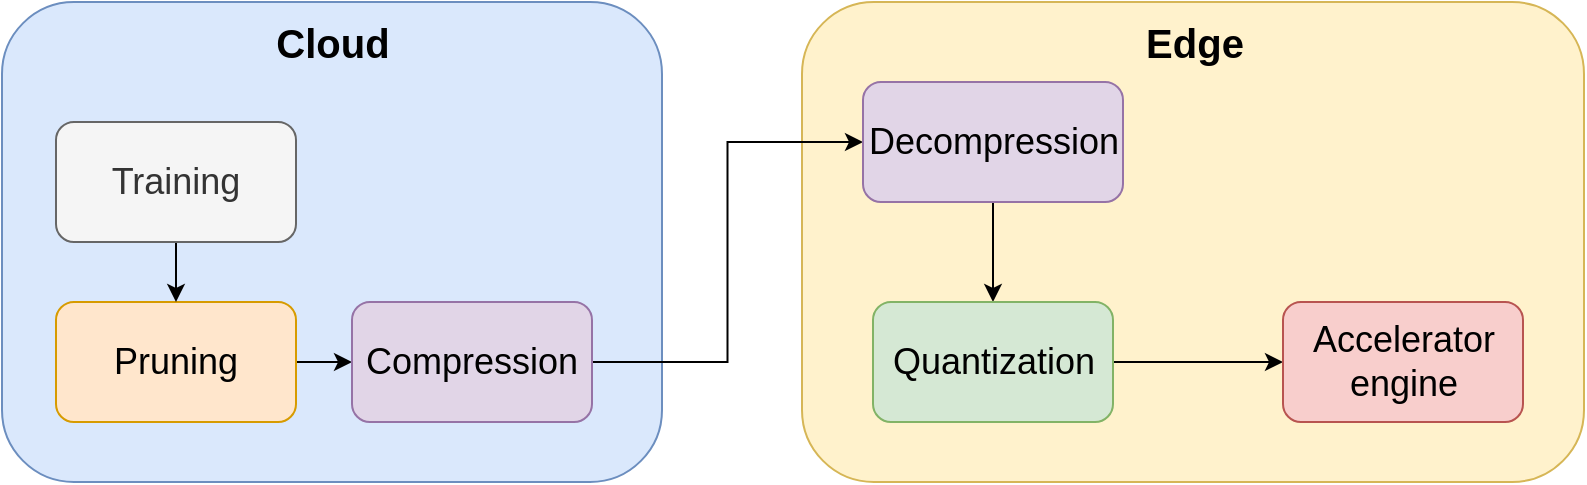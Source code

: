 <mxfile version="20.0.1" type="github">
  <diagram id="UNi9CnteQZk153EJfzz5" name="Page-1">
    <mxGraphModel dx="1314" dy="768" grid="1" gridSize="10" guides="1" tooltips="1" connect="1" arrows="1" fold="1" page="1" pageScale="1" pageWidth="850" pageHeight="1100" math="0" shadow="0">
      <root>
        <mxCell id="0" />
        <mxCell id="1" parent="0" />
        <mxCell id="wRjwMbFhujHI_peXSRdS-2" value="" style="rounded=1;whiteSpace=wrap;html=1;fillColor=#dae8fc;strokeColor=#6c8ebf;" vertex="1" parent="1">
          <mxGeometry x="190" y="80" width="330" height="240" as="geometry" />
        </mxCell>
        <mxCell id="wRjwMbFhujHI_peXSRdS-11" style="edgeStyle=orthogonalEdgeStyle;rounded=0;orthogonalLoop=1;jettySize=auto;html=1;fontSize=18;" edge="1" parent="1" source="wRjwMbFhujHI_peXSRdS-1" target="wRjwMbFhujHI_peXSRdS-10">
          <mxGeometry relative="1" as="geometry" />
        </mxCell>
        <mxCell id="wRjwMbFhujHI_peXSRdS-1" value="&lt;font style=&quot;font-size: 18px;&quot;&gt;Pruning&lt;/font&gt;" style="rounded=1;whiteSpace=wrap;html=1;fillColor=#ffe6cc;strokeColor=#d79b00;" vertex="1" parent="1">
          <mxGeometry x="217" y="230" width="120" height="60" as="geometry" />
        </mxCell>
        <mxCell id="wRjwMbFhujHI_peXSRdS-3" value="" style="rounded=1;whiteSpace=wrap;html=1;fillColor=#fff2cc;strokeColor=#d6b656;" vertex="1" parent="1">
          <mxGeometry x="590" y="80" width="391" height="240" as="geometry" />
        </mxCell>
        <mxCell id="wRjwMbFhujHI_peXSRdS-4" value="&lt;font style=&quot;font-size: 20px;&quot;&gt;&lt;b&gt;Cloud&lt;/b&gt;&lt;/font&gt;" style="text;html=1;align=center;verticalAlign=middle;resizable=0;points=[];autosize=1;strokeColor=none;fillColor=none;" vertex="1" parent="1">
          <mxGeometry x="320" y="90" width="70" height="20" as="geometry" />
        </mxCell>
        <mxCell id="wRjwMbFhujHI_peXSRdS-6" value="&lt;font style=&quot;font-size: 20px;&quot;&gt;&lt;b&gt;Edge&lt;/b&gt;&lt;/font&gt;" style="text;html=1;align=center;verticalAlign=middle;resizable=0;points=[];autosize=1;strokeColor=none;fillColor=none;" vertex="1" parent="1">
          <mxGeometry x="755.5" y="90" width="60" height="20" as="geometry" />
        </mxCell>
        <mxCell id="wRjwMbFhujHI_peXSRdS-15" style="edgeStyle=orthogonalEdgeStyle;rounded=0;orthogonalLoop=1;jettySize=auto;html=1;entryX=0;entryY=0.5;entryDx=0;entryDy=0;fontSize=18;" edge="1" parent="1" source="wRjwMbFhujHI_peXSRdS-10" target="wRjwMbFhujHI_peXSRdS-14">
          <mxGeometry relative="1" as="geometry" />
        </mxCell>
        <mxCell id="wRjwMbFhujHI_peXSRdS-10" value="&lt;font style=&quot;font-size: 18px;&quot;&gt;Compression&lt;/font&gt;" style="rounded=1;whiteSpace=wrap;html=1;fillColor=#e1d5e7;strokeColor=#9673a6;" vertex="1" parent="1">
          <mxGeometry x="365" y="230" width="120" height="60" as="geometry" />
        </mxCell>
        <mxCell id="wRjwMbFhujHI_peXSRdS-13" style="edgeStyle=orthogonalEdgeStyle;rounded=0;orthogonalLoop=1;jettySize=auto;html=1;entryX=0.5;entryY=0;entryDx=0;entryDy=0;fontSize=18;" edge="1" parent="1" source="wRjwMbFhujHI_peXSRdS-12" target="wRjwMbFhujHI_peXSRdS-1">
          <mxGeometry relative="1" as="geometry" />
        </mxCell>
        <mxCell id="wRjwMbFhujHI_peXSRdS-12" value="&lt;font style=&quot;font-size: 18px;&quot;&gt;Training&lt;/font&gt;" style="rounded=1;whiteSpace=wrap;html=1;fillColor=#f5f5f5;fontColor=#333333;strokeColor=#666666;" vertex="1" parent="1">
          <mxGeometry x="217" y="140" width="120" height="60" as="geometry" />
        </mxCell>
        <mxCell id="wRjwMbFhujHI_peXSRdS-22" style="edgeStyle=orthogonalEdgeStyle;rounded=0;orthogonalLoop=1;jettySize=auto;html=1;entryX=0.5;entryY=0;entryDx=0;entryDy=0;fontSize=18;" edge="1" parent="1" source="wRjwMbFhujHI_peXSRdS-14" target="wRjwMbFhujHI_peXSRdS-17">
          <mxGeometry relative="1" as="geometry" />
        </mxCell>
        <mxCell id="wRjwMbFhujHI_peXSRdS-14" value="&lt;font style=&quot;font-size: 18px;&quot;&gt;Decompression&lt;/font&gt;" style="rounded=1;whiteSpace=wrap;html=1;fillColor=#e1d5e7;strokeColor=#9673a6;" vertex="1" parent="1">
          <mxGeometry x="620.5" y="120" width="130" height="60" as="geometry" />
        </mxCell>
        <mxCell id="wRjwMbFhujHI_peXSRdS-23" style="edgeStyle=orthogonalEdgeStyle;rounded=0;orthogonalLoop=1;jettySize=auto;html=1;fontSize=18;" edge="1" parent="1" source="wRjwMbFhujHI_peXSRdS-17" target="wRjwMbFhujHI_peXSRdS-19">
          <mxGeometry relative="1" as="geometry" />
        </mxCell>
        <mxCell id="wRjwMbFhujHI_peXSRdS-17" value="&lt;font style=&quot;font-size: 18px;&quot;&gt;Quantization&lt;/font&gt;" style="rounded=1;whiteSpace=wrap;html=1;fillColor=#d5e8d4;strokeColor=#82b366;" vertex="1" parent="1">
          <mxGeometry x="625.5" y="230" width="120" height="60" as="geometry" />
        </mxCell>
        <mxCell id="wRjwMbFhujHI_peXSRdS-19" value="&lt;font style=&quot;font-size: 18px;&quot;&gt;Accelerator&lt;br&gt;engine&lt;br&gt;&lt;/font&gt;" style="rounded=1;whiteSpace=wrap;html=1;fillColor=#f8cecc;strokeColor=#b85450;" vertex="1" parent="1">
          <mxGeometry x="830.5" y="230" width="120" height="60" as="geometry" />
        </mxCell>
      </root>
    </mxGraphModel>
  </diagram>
</mxfile>
